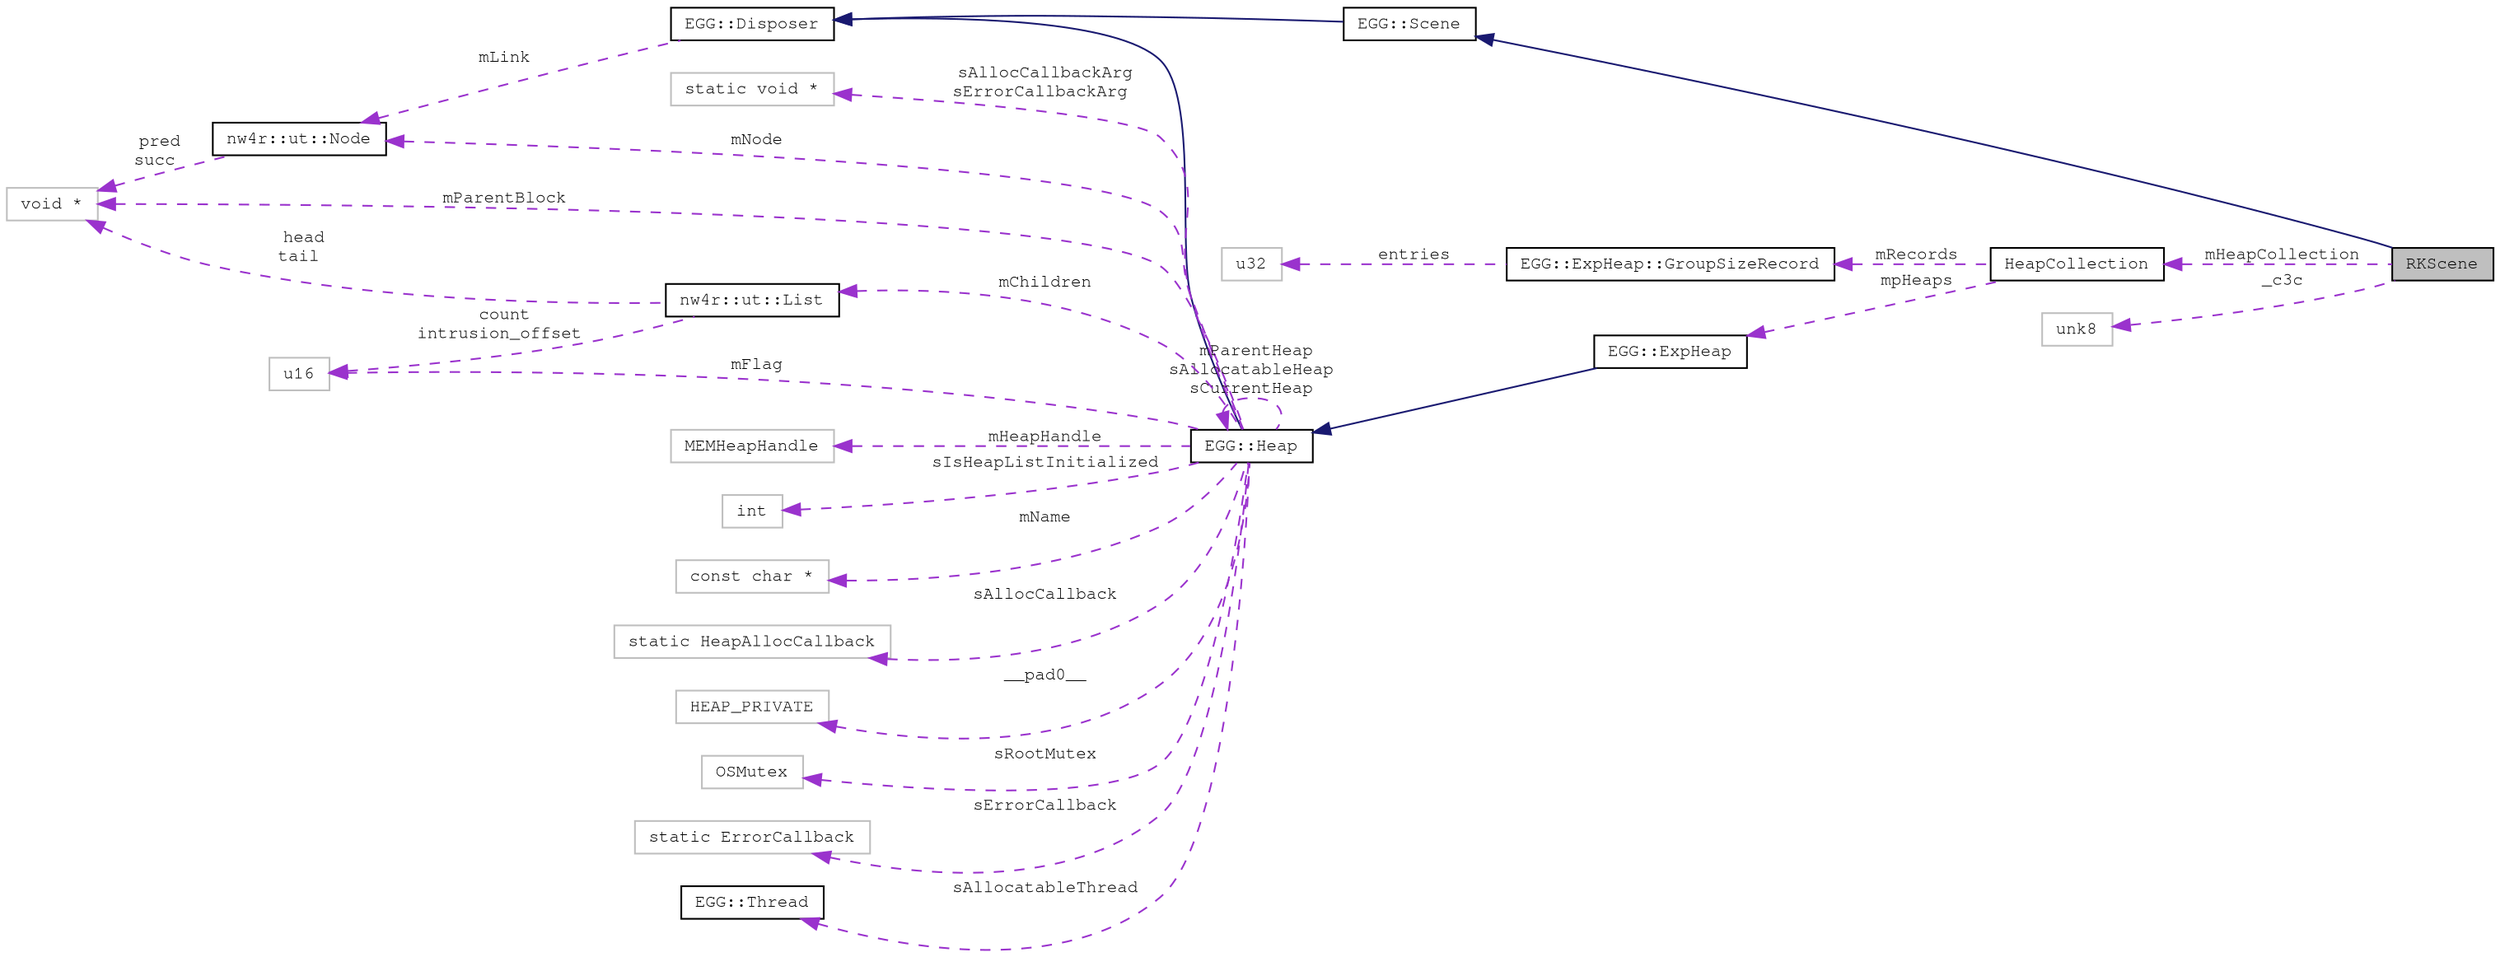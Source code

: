 digraph "RKScene"
{
 // LATEX_PDF_SIZE
  edge [fontname="FreeMono",fontsize="10",labelfontname="FreeMono",labelfontsize="10"];
  node [fontname="FreeMono",fontsize="10",shape=record];
  rankdir="LR";
  Node1 [label="RKScene",height=0.2,width=0.4,color="black", fillcolor="grey75", style="filled", fontcolor="black",tooltip=" "];
  Node2 -> Node1 [dir="back",color="midnightblue",fontsize="10",style="solid",fontname="FreeMono"];
  Node2 [label="EGG::Scene",height=0.2,width=0.4,color="black", fillcolor="white", style="filled",URL="$class_e_g_g_1_1_scene.html",tooltip=" "];
  Node3 -> Node2 [dir="back",color="midnightblue",fontsize="10",style="solid",fontname="FreeMono"];
  Node3 [label="EGG::Disposer",height=0.2,width=0.4,color="black", fillcolor="white", style="filled",URL="$class_e_g_g_1_1_disposer.html",tooltip="Interface for objects that can be destroyed."];
  Node4 -> Node3 [dir="back",color="darkorchid3",fontsize="10",style="dashed",label=" mLink" ,fontname="FreeMono"];
  Node4 [label="nw4r::ut::Node",height=0.2,width=0.4,color="black", fillcolor="white", style="filled",URL="$structnw4r_1_1ut_1_1_node.html",tooltip="Bidirectional list node."];
  Node5 -> Node4 [dir="back",color="darkorchid3",fontsize="10",style="dashed",label=" pred\nsucc" ,fontname="FreeMono"];
  Node5 [label="void *",height=0.2,width=0.4,color="grey75", fillcolor="white", style="filled",tooltip=" "];
  Node6 -> Node1 [dir="back",color="darkorchid3",fontsize="10",style="dashed",label=" mHeapCollection" ,fontname="FreeMono"];
  Node6 [label="HeapCollection",height=0.2,width=0.4,color="black", fillcolor="white", style="filled",URL="$struct_heap_collection.html",tooltip=" "];
  Node7 -> Node6 [dir="back",color="darkorchid3",fontsize="10",style="dashed",label=" mRecords" ,fontname="FreeMono"];
  Node7 [label="EGG::ExpHeap::GroupSizeRecord",height=0.2,width=0.4,color="black", fillcolor="white", style="filled",URL="$struct_e_g_g_1_1_exp_heap_1_1_group_size_record.html",tooltip=" "];
  Node8 -> Node7 [dir="back",color="darkorchid3",fontsize="10",style="dashed",label=" entries" ,fontname="FreeMono"];
  Node8 [label="u32",height=0.2,width=0.4,color="grey75", fillcolor="white", style="filled",tooltip=" "];
  Node9 -> Node6 [dir="back",color="darkorchid3",fontsize="10",style="dashed",label=" mpHeaps" ,fontname="FreeMono"];
  Node9 [label="EGG::ExpHeap",height=0.2,width=0.4,color="black", fillcolor="white", style="filled",URL="$class_e_g_g_1_1_exp_heap.html",tooltip=" "];
  Node10 -> Node9 [dir="back",color="midnightblue",fontsize="10",style="solid",fontname="FreeMono"];
  Node10 [label="EGG::Heap",height=0.2,width=0.4,color="black", fillcolor="white", style="filled",URL="$class_e_g_g_1_1_heap.html",tooltip="Base Heap class."];
  Node3 -> Node10 [dir="back",color="midnightblue",fontsize="10",style="solid",fontname="FreeMono"];
  Node10 -> Node10 [dir="back",color="darkorchid3",fontsize="10",style="dashed",label=" mParentHeap\nsAllocatableHeap\nsCurrentHeap" ,fontname="FreeMono"];
  Node11 -> Node10 [dir="back",color="darkorchid3",fontsize="10",style="dashed",label=" mFlag" ,fontname="FreeMono"];
  Node11 [label="u16",height=0.2,width=0.4,color="grey75", fillcolor="white", style="filled",tooltip=" "];
  Node12 -> Node10 [dir="back",color="darkorchid3",fontsize="10",style="dashed",label=" mHeapHandle" ,fontname="FreeMono"];
  Node12 [label="MEMHeapHandle",height=0.2,width=0.4,color="grey75", fillcolor="white", style="filled",tooltip=" "];
  Node13 -> Node10 [dir="back",color="darkorchid3",fontsize="10",style="dashed",label=" sIsHeapListInitialized" ,fontname="FreeMono"];
  Node13 [label="int",height=0.2,width=0.4,color="grey75", fillcolor="white", style="filled",tooltip=" "];
  Node14 -> Node10 [dir="back",color="darkorchid3",fontsize="10",style="dashed",label=" mName" ,fontname="FreeMono"];
  Node14 [label="const char *",height=0.2,width=0.4,color="grey75", fillcolor="white", style="filled",tooltip=" "];
  Node15 -> Node10 [dir="back",color="darkorchid3",fontsize="10",style="dashed",label=" mChildren" ,fontname="FreeMono"];
  Node15 [label="nw4r::ut::List",height=0.2,width=0.4,color="black", fillcolor="white", style="filled",URL="$structnw4r_1_1ut_1_1_list.html",tooltip=" "];
  Node11 -> Node15 [dir="back",color="darkorchid3",fontsize="10",style="dashed",label=" count\nintrusion_offset" ,fontname="FreeMono"];
  Node5 -> Node15 [dir="back",color="darkorchid3",fontsize="10",style="dashed",label=" head\ntail" ,fontname="FreeMono"];
  Node4 -> Node10 [dir="back",color="darkorchid3",fontsize="10",style="dashed",label=" mNode" ,fontname="FreeMono"];
  Node16 -> Node10 [dir="back",color="darkorchid3",fontsize="10",style="dashed",label=" sAllocCallback" ,fontname="FreeMono"];
  Node16 [label="static HeapAllocCallback",height=0.2,width=0.4,color="grey75", fillcolor="white", style="filled",tooltip=" "];
  Node17 -> Node10 [dir="back",color="darkorchid3",fontsize="10",style="dashed",label=" __pad0__" ,fontname="FreeMono"];
  Node17 [label="HEAP_PRIVATE",height=0.2,width=0.4,color="grey75", fillcolor="white", style="filled",tooltip=" "];
  Node18 -> Node10 [dir="back",color="darkorchid3",fontsize="10",style="dashed",label=" sRootMutex" ,fontname="FreeMono"];
  Node18 [label="OSMutex",height=0.2,width=0.4,color="grey75", fillcolor="white", style="filled",tooltip=" "];
  Node5 -> Node10 [dir="back",color="darkorchid3",fontsize="10",style="dashed",label=" mParentBlock" ,fontname="FreeMono"];
  Node19 -> Node10 [dir="back",color="darkorchid3",fontsize="10",style="dashed",label=" sErrorCallback" ,fontname="FreeMono"];
  Node19 [label="static ErrorCallback",height=0.2,width=0.4,color="grey75", fillcolor="white", style="filled",tooltip=" "];
  Node20 -> Node10 [dir="back",color="darkorchid3",fontsize="10",style="dashed",label=" sAllocatableThread" ,fontname="FreeMono"];
  Node20 [label="EGG::Thread",height=0.2,width=0.4,color="black", fillcolor="white", style="filled",URL="$class_e_g_g_1_1_thread.html",tooltip="Wrapper for OSThread."];
  Node21 -> Node10 [dir="back",color="darkorchid3",fontsize="10",style="dashed",label=" sAllocCallbackArg\nsErrorCallbackArg" ,fontname="FreeMono"];
  Node21 [label="static void *",height=0.2,width=0.4,color="grey75", fillcolor="white", style="filled",tooltip=" "];
  Node22 -> Node1 [dir="back",color="darkorchid3",fontsize="10",style="dashed",label=" _c3c" ,fontname="FreeMono"];
  Node22 [label="unk8",height=0.2,width=0.4,color="grey75", fillcolor="white", style="filled",tooltip=" "];
}
